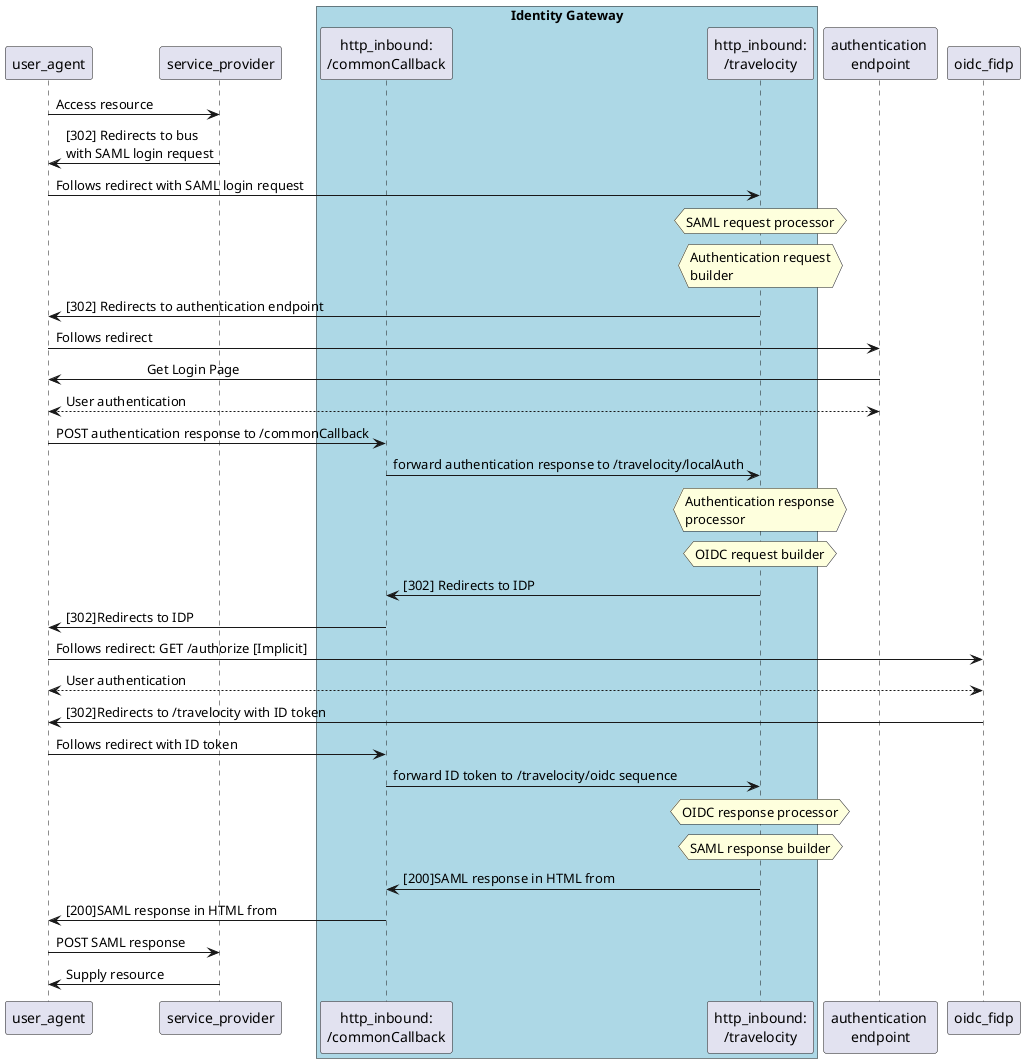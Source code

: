 @startuml
participant user_agent
participant service_provider

box "Identity Gateway" #LightBlue
participant "http_inbound:\n/commonCallback" as commonCallBackEP
participant "http_inbound:\n/travelocity" as sp_inbound
end box

participant "authentication \nendpoint" as auth_endpoint
participant oidc_fidp




user_agent -> service_provider : Access resource
service_provider -> user_agent : [302] Redirects to bus\nwith SAML login request
user_agent -> sp_inbound : Follows redirect with SAML login request
hnote over sp_inbound : SAML request processor
hnote over sp_inbound : Authentication request\nbuilder

sp_inbound -> user_agent : [302] Redirects to authentication endpoint
user_agent -> auth_endpoint : Follows redirect
auth_endpoint -> user_agent : \t\t\tGet Login Page
auth_endpoint <--> user_agent : User authentication
user_agent -> commonCallBackEP : POST authentication response to /commonCallback
commonCallBackEP -> sp_inbound : forward authentication response to /travelocity/localAuth
hnote over sp_inbound : Authentication response\nprocessor
hnote over sp_inbound : OIDC request builder

sp_inbound -> commonCallBackEP : [302] Redirects to IDP
commonCallBackEP -> user_agent : [302]Redirects to IDP
user_agent -> oidc_fidp : Follows redirect: GET /authorize [Implicit]

oidc_fidp <--> user_agent : User authentication
oidc_fidp -> user_agent : [302]Redirects to /travelocity with ID token
user_agent -> commonCallBackEP : Follows redirect with ID token
commonCallBackEP -> sp_inbound : forward ID token to /travelocity/oidc sequence
hnote over sp_inbound : OIDC response processor
hnote over sp_inbound : SAML response builder

sp_inbound -> commonCallBackEP : [200]SAML response in HTML from
commonCallBackEP -> user_agent : [200]SAML response in HTML from
user_agent -> service_provider : POST SAML response
service_provider -> user_agent : Supply resource

@enduml

